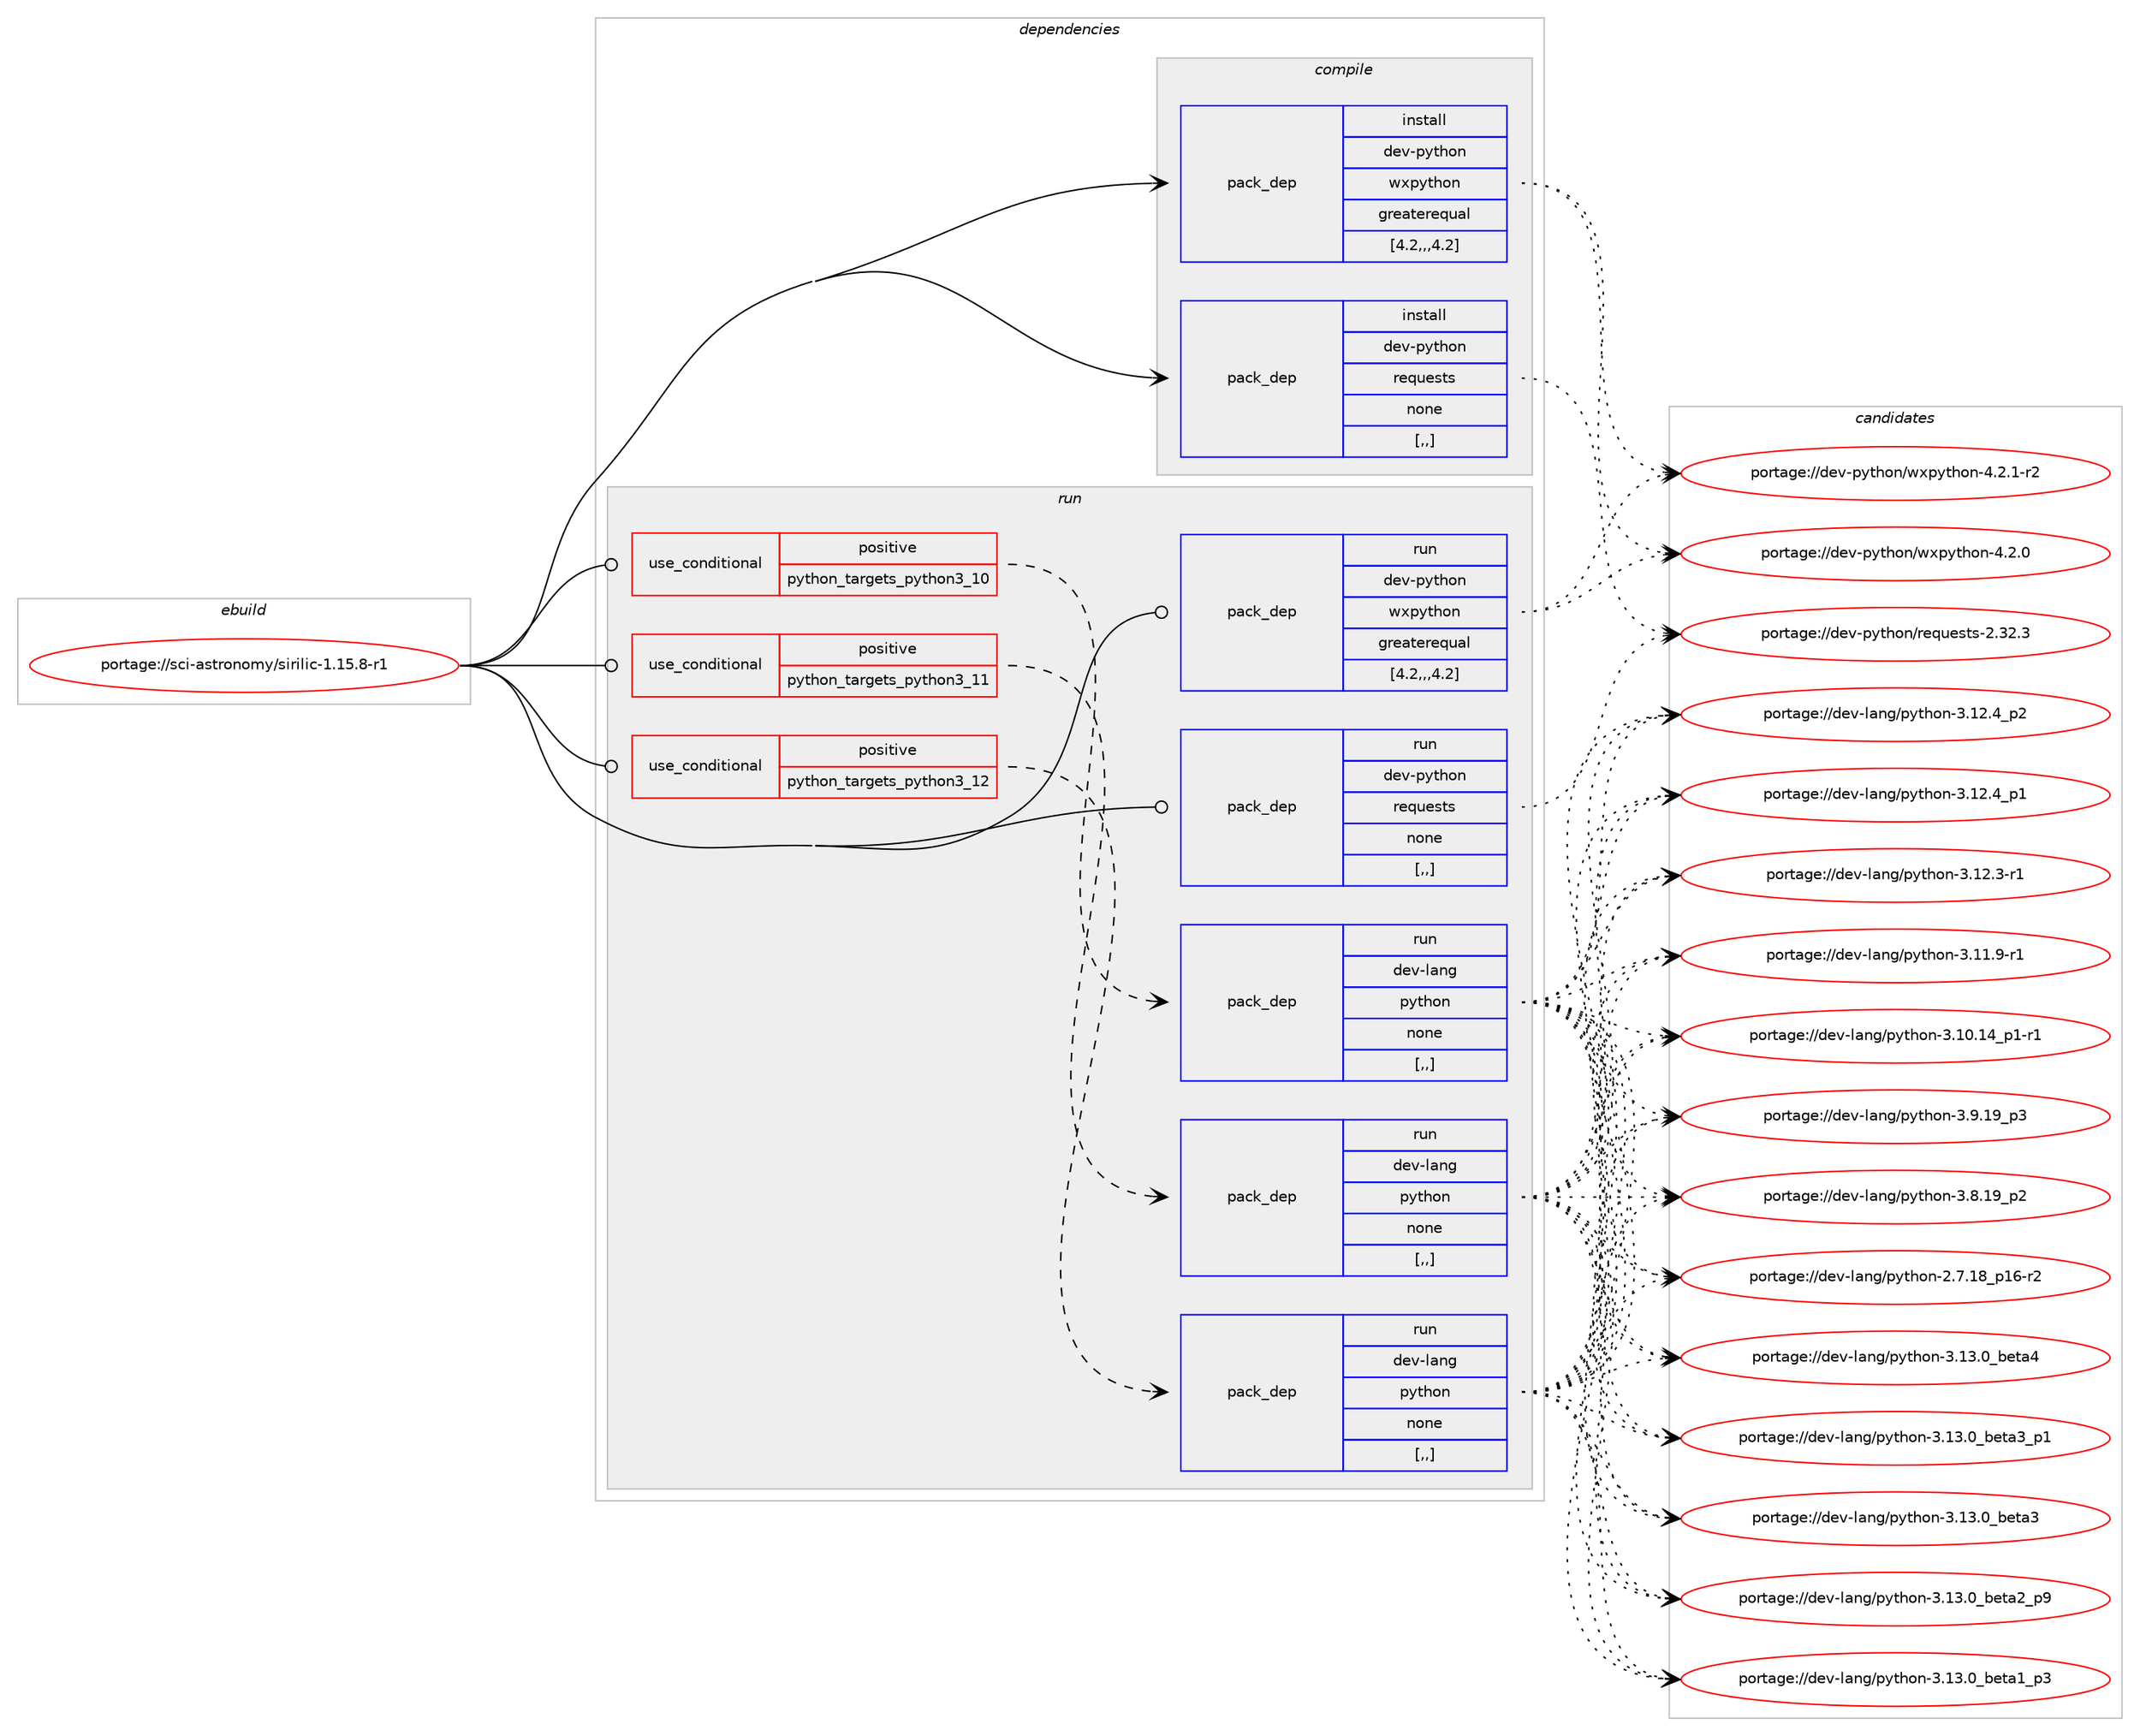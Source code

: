 digraph prolog {

# *************
# Graph options
# *************

newrank=true;
concentrate=true;
compound=true;
graph [rankdir=LR,fontname=Helvetica,fontsize=10,ranksep=1.5];#, ranksep=2.5, nodesep=0.2];
edge  [arrowhead=vee];
node  [fontname=Helvetica,fontsize=10];

# **********
# The ebuild
# **********

subgraph cluster_leftcol {
color=gray;
label=<<i>ebuild</i>>;
id [label="portage://sci-astronomy/sirilic-1.15.8-r1", color=red, width=4, href="../sci-astronomy/sirilic-1.15.8-r1.svg"];
}

# ****************
# The dependencies
# ****************

subgraph cluster_midcol {
color=gray;
label=<<i>dependencies</i>>;
subgraph cluster_compile {
fillcolor="#eeeeee";
style=filled;
label=<<i>compile</i>>;
subgraph pack284904 {
dependency391310 [label=<<TABLE BORDER="0" CELLBORDER="1" CELLSPACING="0" CELLPADDING="4" WIDTH="220"><TR><TD ROWSPAN="6" CELLPADDING="30">pack_dep</TD></TR><TR><TD WIDTH="110">install</TD></TR><TR><TD>dev-python</TD></TR><TR><TD>requests</TD></TR><TR><TD>none</TD></TR><TR><TD>[,,]</TD></TR></TABLE>>, shape=none, color=blue];
}
id:e -> dependency391310:w [weight=20,style="solid",arrowhead="vee"];
subgraph pack284905 {
dependency391311 [label=<<TABLE BORDER="0" CELLBORDER="1" CELLSPACING="0" CELLPADDING="4" WIDTH="220"><TR><TD ROWSPAN="6" CELLPADDING="30">pack_dep</TD></TR><TR><TD WIDTH="110">install</TD></TR><TR><TD>dev-python</TD></TR><TR><TD>wxpython</TD></TR><TR><TD>greaterequal</TD></TR><TR><TD>[4.2,,,4.2]</TD></TR></TABLE>>, shape=none, color=blue];
}
id:e -> dependency391311:w [weight=20,style="solid",arrowhead="vee"];
}
subgraph cluster_compileandrun {
fillcolor="#eeeeee";
style=filled;
label=<<i>compile and run</i>>;
}
subgraph cluster_run {
fillcolor="#eeeeee";
style=filled;
label=<<i>run</i>>;
subgraph cond103611 {
dependency391312 [label=<<TABLE BORDER="0" CELLBORDER="1" CELLSPACING="0" CELLPADDING="4"><TR><TD ROWSPAN="3" CELLPADDING="10">use_conditional</TD></TR><TR><TD>positive</TD></TR><TR><TD>python_targets_python3_10</TD></TR></TABLE>>, shape=none, color=red];
subgraph pack284906 {
dependency391313 [label=<<TABLE BORDER="0" CELLBORDER="1" CELLSPACING="0" CELLPADDING="4" WIDTH="220"><TR><TD ROWSPAN="6" CELLPADDING="30">pack_dep</TD></TR><TR><TD WIDTH="110">run</TD></TR><TR><TD>dev-lang</TD></TR><TR><TD>python</TD></TR><TR><TD>none</TD></TR><TR><TD>[,,]</TD></TR></TABLE>>, shape=none, color=blue];
}
dependency391312:e -> dependency391313:w [weight=20,style="dashed",arrowhead="vee"];
}
id:e -> dependency391312:w [weight=20,style="solid",arrowhead="odot"];
subgraph cond103612 {
dependency391314 [label=<<TABLE BORDER="0" CELLBORDER="1" CELLSPACING="0" CELLPADDING="4"><TR><TD ROWSPAN="3" CELLPADDING="10">use_conditional</TD></TR><TR><TD>positive</TD></TR><TR><TD>python_targets_python3_11</TD></TR></TABLE>>, shape=none, color=red];
subgraph pack284907 {
dependency391315 [label=<<TABLE BORDER="0" CELLBORDER="1" CELLSPACING="0" CELLPADDING="4" WIDTH="220"><TR><TD ROWSPAN="6" CELLPADDING="30">pack_dep</TD></TR><TR><TD WIDTH="110">run</TD></TR><TR><TD>dev-lang</TD></TR><TR><TD>python</TD></TR><TR><TD>none</TD></TR><TR><TD>[,,]</TD></TR></TABLE>>, shape=none, color=blue];
}
dependency391314:e -> dependency391315:w [weight=20,style="dashed",arrowhead="vee"];
}
id:e -> dependency391314:w [weight=20,style="solid",arrowhead="odot"];
subgraph cond103613 {
dependency391316 [label=<<TABLE BORDER="0" CELLBORDER="1" CELLSPACING="0" CELLPADDING="4"><TR><TD ROWSPAN="3" CELLPADDING="10">use_conditional</TD></TR><TR><TD>positive</TD></TR><TR><TD>python_targets_python3_12</TD></TR></TABLE>>, shape=none, color=red];
subgraph pack284908 {
dependency391317 [label=<<TABLE BORDER="0" CELLBORDER="1" CELLSPACING="0" CELLPADDING="4" WIDTH="220"><TR><TD ROWSPAN="6" CELLPADDING="30">pack_dep</TD></TR><TR><TD WIDTH="110">run</TD></TR><TR><TD>dev-lang</TD></TR><TR><TD>python</TD></TR><TR><TD>none</TD></TR><TR><TD>[,,]</TD></TR></TABLE>>, shape=none, color=blue];
}
dependency391316:e -> dependency391317:w [weight=20,style="dashed",arrowhead="vee"];
}
id:e -> dependency391316:w [weight=20,style="solid",arrowhead="odot"];
subgraph pack284909 {
dependency391318 [label=<<TABLE BORDER="0" CELLBORDER="1" CELLSPACING="0" CELLPADDING="4" WIDTH="220"><TR><TD ROWSPAN="6" CELLPADDING="30">pack_dep</TD></TR><TR><TD WIDTH="110">run</TD></TR><TR><TD>dev-python</TD></TR><TR><TD>requests</TD></TR><TR><TD>none</TD></TR><TR><TD>[,,]</TD></TR></TABLE>>, shape=none, color=blue];
}
id:e -> dependency391318:w [weight=20,style="solid",arrowhead="odot"];
subgraph pack284910 {
dependency391319 [label=<<TABLE BORDER="0" CELLBORDER="1" CELLSPACING="0" CELLPADDING="4" WIDTH="220"><TR><TD ROWSPAN="6" CELLPADDING="30">pack_dep</TD></TR><TR><TD WIDTH="110">run</TD></TR><TR><TD>dev-python</TD></TR><TR><TD>wxpython</TD></TR><TR><TD>greaterequal</TD></TR><TR><TD>[4.2,,,4.2]</TD></TR></TABLE>>, shape=none, color=blue];
}
id:e -> dependency391319:w [weight=20,style="solid",arrowhead="odot"];
}
}

# **************
# The candidates
# **************

subgraph cluster_choices {
rank=same;
color=gray;
label=<<i>candidates</i>>;

subgraph choice284904 {
color=black;
nodesep=1;
choice100101118451121211161041111104711410111311710111511611545504651504651 [label="portage://dev-python/requests-2.32.3", color=red, width=4,href="../dev-python/requests-2.32.3.svg"];
dependency391310:e -> choice100101118451121211161041111104711410111311710111511611545504651504651:w [style=dotted,weight="100"];
}
subgraph choice284905 {
color=black;
nodesep=1;
choice10010111845112121116104111110471191201121211161041111104552465046494511450 [label="portage://dev-python/wxpython-4.2.1-r2", color=red, width=4,href="../dev-python/wxpython-4.2.1-r2.svg"];
choice1001011184511212111610411111047119120112121116104111110455246504648 [label="portage://dev-python/wxpython-4.2.0", color=red, width=4,href="../dev-python/wxpython-4.2.0.svg"];
dependency391311:e -> choice10010111845112121116104111110471191201121211161041111104552465046494511450:w [style=dotted,weight="100"];
dependency391311:e -> choice1001011184511212111610411111047119120112121116104111110455246504648:w [style=dotted,weight="100"];
}
subgraph choice284906 {
color=black;
nodesep=1;
choice1001011184510897110103471121211161041111104551464951464895981011169752 [label="portage://dev-lang/python-3.13.0_beta4", color=red, width=4,href="../dev-lang/python-3.13.0_beta4.svg"];
choice10010111845108971101034711212111610411111045514649514648959810111697519511249 [label="portage://dev-lang/python-3.13.0_beta3_p1", color=red, width=4,href="../dev-lang/python-3.13.0_beta3_p1.svg"];
choice1001011184510897110103471121211161041111104551464951464895981011169751 [label="portage://dev-lang/python-3.13.0_beta3", color=red, width=4,href="../dev-lang/python-3.13.0_beta3.svg"];
choice10010111845108971101034711212111610411111045514649514648959810111697509511257 [label="portage://dev-lang/python-3.13.0_beta2_p9", color=red, width=4,href="../dev-lang/python-3.13.0_beta2_p9.svg"];
choice10010111845108971101034711212111610411111045514649514648959810111697499511251 [label="portage://dev-lang/python-3.13.0_beta1_p3", color=red, width=4,href="../dev-lang/python-3.13.0_beta1_p3.svg"];
choice100101118451089711010347112121116104111110455146495046529511250 [label="portage://dev-lang/python-3.12.4_p2", color=red, width=4,href="../dev-lang/python-3.12.4_p2.svg"];
choice100101118451089711010347112121116104111110455146495046529511249 [label="portage://dev-lang/python-3.12.4_p1", color=red, width=4,href="../dev-lang/python-3.12.4_p1.svg"];
choice100101118451089711010347112121116104111110455146495046514511449 [label="portage://dev-lang/python-3.12.3-r1", color=red, width=4,href="../dev-lang/python-3.12.3-r1.svg"];
choice100101118451089711010347112121116104111110455146494946574511449 [label="portage://dev-lang/python-3.11.9-r1", color=red, width=4,href="../dev-lang/python-3.11.9-r1.svg"];
choice100101118451089711010347112121116104111110455146494846495295112494511449 [label="portage://dev-lang/python-3.10.14_p1-r1", color=red, width=4,href="../dev-lang/python-3.10.14_p1-r1.svg"];
choice100101118451089711010347112121116104111110455146574649579511251 [label="portage://dev-lang/python-3.9.19_p3", color=red, width=4,href="../dev-lang/python-3.9.19_p3.svg"];
choice100101118451089711010347112121116104111110455146564649579511250 [label="portage://dev-lang/python-3.8.19_p2", color=red, width=4,href="../dev-lang/python-3.8.19_p2.svg"];
choice100101118451089711010347112121116104111110455046554649569511249544511450 [label="portage://dev-lang/python-2.7.18_p16-r2", color=red, width=4,href="../dev-lang/python-2.7.18_p16-r2.svg"];
dependency391313:e -> choice1001011184510897110103471121211161041111104551464951464895981011169752:w [style=dotted,weight="100"];
dependency391313:e -> choice10010111845108971101034711212111610411111045514649514648959810111697519511249:w [style=dotted,weight="100"];
dependency391313:e -> choice1001011184510897110103471121211161041111104551464951464895981011169751:w [style=dotted,weight="100"];
dependency391313:e -> choice10010111845108971101034711212111610411111045514649514648959810111697509511257:w [style=dotted,weight="100"];
dependency391313:e -> choice10010111845108971101034711212111610411111045514649514648959810111697499511251:w [style=dotted,weight="100"];
dependency391313:e -> choice100101118451089711010347112121116104111110455146495046529511250:w [style=dotted,weight="100"];
dependency391313:e -> choice100101118451089711010347112121116104111110455146495046529511249:w [style=dotted,weight="100"];
dependency391313:e -> choice100101118451089711010347112121116104111110455146495046514511449:w [style=dotted,weight="100"];
dependency391313:e -> choice100101118451089711010347112121116104111110455146494946574511449:w [style=dotted,weight="100"];
dependency391313:e -> choice100101118451089711010347112121116104111110455146494846495295112494511449:w [style=dotted,weight="100"];
dependency391313:e -> choice100101118451089711010347112121116104111110455146574649579511251:w [style=dotted,weight="100"];
dependency391313:e -> choice100101118451089711010347112121116104111110455146564649579511250:w [style=dotted,weight="100"];
dependency391313:e -> choice100101118451089711010347112121116104111110455046554649569511249544511450:w [style=dotted,weight="100"];
}
subgraph choice284907 {
color=black;
nodesep=1;
choice1001011184510897110103471121211161041111104551464951464895981011169752 [label="portage://dev-lang/python-3.13.0_beta4", color=red, width=4,href="../dev-lang/python-3.13.0_beta4.svg"];
choice10010111845108971101034711212111610411111045514649514648959810111697519511249 [label="portage://dev-lang/python-3.13.0_beta3_p1", color=red, width=4,href="../dev-lang/python-3.13.0_beta3_p1.svg"];
choice1001011184510897110103471121211161041111104551464951464895981011169751 [label="portage://dev-lang/python-3.13.0_beta3", color=red, width=4,href="../dev-lang/python-3.13.0_beta3.svg"];
choice10010111845108971101034711212111610411111045514649514648959810111697509511257 [label="portage://dev-lang/python-3.13.0_beta2_p9", color=red, width=4,href="../dev-lang/python-3.13.0_beta2_p9.svg"];
choice10010111845108971101034711212111610411111045514649514648959810111697499511251 [label="portage://dev-lang/python-3.13.0_beta1_p3", color=red, width=4,href="../dev-lang/python-3.13.0_beta1_p3.svg"];
choice100101118451089711010347112121116104111110455146495046529511250 [label="portage://dev-lang/python-3.12.4_p2", color=red, width=4,href="../dev-lang/python-3.12.4_p2.svg"];
choice100101118451089711010347112121116104111110455146495046529511249 [label="portage://dev-lang/python-3.12.4_p1", color=red, width=4,href="../dev-lang/python-3.12.4_p1.svg"];
choice100101118451089711010347112121116104111110455146495046514511449 [label="portage://dev-lang/python-3.12.3-r1", color=red, width=4,href="../dev-lang/python-3.12.3-r1.svg"];
choice100101118451089711010347112121116104111110455146494946574511449 [label="portage://dev-lang/python-3.11.9-r1", color=red, width=4,href="../dev-lang/python-3.11.9-r1.svg"];
choice100101118451089711010347112121116104111110455146494846495295112494511449 [label="portage://dev-lang/python-3.10.14_p1-r1", color=red, width=4,href="../dev-lang/python-3.10.14_p1-r1.svg"];
choice100101118451089711010347112121116104111110455146574649579511251 [label="portage://dev-lang/python-3.9.19_p3", color=red, width=4,href="../dev-lang/python-3.9.19_p3.svg"];
choice100101118451089711010347112121116104111110455146564649579511250 [label="portage://dev-lang/python-3.8.19_p2", color=red, width=4,href="../dev-lang/python-3.8.19_p2.svg"];
choice100101118451089711010347112121116104111110455046554649569511249544511450 [label="portage://dev-lang/python-2.7.18_p16-r2", color=red, width=4,href="../dev-lang/python-2.7.18_p16-r2.svg"];
dependency391315:e -> choice1001011184510897110103471121211161041111104551464951464895981011169752:w [style=dotted,weight="100"];
dependency391315:e -> choice10010111845108971101034711212111610411111045514649514648959810111697519511249:w [style=dotted,weight="100"];
dependency391315:e -> choice1001011184510897110103471121211161041111104551464951464895981011169751:w [style=dotted,weight="100"];
dependency391315:e -> choice10010111845108971101034711212111610411111045514649514648959810111697509511257:w [style=dotted,weight="100"];
dependency391315:e -> choice10010111845108971101034711212111610411111045514649514648959810111697499511251:w [style=dotted,weight="100"];
dependency391315:e -> choice100101118451089711010347112121116104111110455146495046529511250:w [style=dotted,weight="100"];
dependency391315:e -> choice100101118451089711010347112121116104111110455146495046529511249:w [style=dotted,weight="100"];
dependency391315:e -> choice100101118451089711010347112121116104111110455146495046514511449:w [style=dotted,weight="100"];
dependency391315:e -> choice100101118451089711010347112121116104111110455146494946574511449:w [style=dotted,weight="100"];
dependency391315:e -> choice100101118451089711010347112121116104111110455146494846495295112494511449:w [style=dotted,weight="100"];
dependency391315:e -> choice100101118451089711010347112121116104111110455146574649579511251:w [style=dotted,weight="100"];
dependency391315:e -> choice100101118451089711010347112121116104111110455146564649579511250:w [style=dotted,weight="100"];
dependency391315:e -> choice100101118451089711010347112121116104111110455046554649569511249544511450:w [style=dotted,weight="100"];
}
subgraph choice284908 {
color=black;
nodesep=1;
choice1001011184510897110103471121211161041111104551464951464895981011169752 [label="portage://dev-lang/python-3.13.0_beta4", color=red, width=4,href="../dev-lang/python-3.13.0_beta4.svg"];
choice10010111845108971101034711212111610411111045514649514648959810111697519511249 [label="portage://dev-lang/python-3.13.0_beta3_p1", color=red, width=4,href="../dev-lang/python-3.13.0_beta3_p1.svg"];
choice1001011184510897110103471121211161041111104551464951464895981011169751 [label="portage://dev-lang/python-3.13.0_beta3", color=red, width=4,href="../dev-lang/python-3.13.0_beta3.svg"];
choice10010111845108971101034711212111610411111045514649514648959810111697509511257 [label="portage://dev-lang/python-3.13.0_beta2_p9", color=red, width=4,href="../dev-lang/python-3.13.0_beta2_p9.svg"];
choice10010111845108971101034711212111610411111045514649514648959810111697499511251 [label="portage://dev-lang/python-3.13.0_beta1_p3", color=red, width=4,href="../dev-lang/python-3.13.0_beta1_p3.svg"];
choice100101118451089711010347112121116104111110455146495046529511250 [label="portage://dev-lang/python-3.12.4_p2", color=red, width=4,href="../dev-lang/python-3.12.4_p2.svg"];
choice100101118451089711010347112121116104111110455146495046529511249 [label="portage://dev-lang/python-3.12.4_p1", color=red, width=4,href="../dev-lang/python-3.12.4_p1.svg"];
choice100101118451089711010347112121116104111110455146495046514511449 [label="portage://dev-lang/python-3.12.3-r1", color=red, width=4,href="../dev-lang/python-3.12.3-r1.svg"];
choice100101118451089711010347112121116104111110455146494946574511449 [label="portage://dev-lang/python-3.11.9-r1", color=red, width=4,href="../dev-lang/python-3.11.9-r1.svg"];
choice100101118451089711010347112121116104111110455146494846495295112494511449 [label="portage://dev-lang/python-3.10.14_p1-r1", color=red, width=4,href="../dev-lang/python-3.10.14_p1-r1.svg"];
choice100101118451089711010347112121116104111110455146574649579511251 [label="portage://dev-lang/python-3.9.19_p3", color=red, width=4,href="../dev-lang/python-3.9.19_p3.svg"];
choice100101118451089711010347112121116104111110455146564649579511250 [label="portage://dev-lang/python-3.8.19_p2", color=red, width=4,href="../dev-lang/python-3.8.19_p2.svg"];
choice100101118451089711010347112121116104111110455046554649569511249544511450 [label="portage://dev-lang/python-2.7.18_p16-r2", color=red, width=4,href="../dev-lang/python-2.7.18_p16-r2.svg"];
dependency391317:e -> choice1001011184510897110103471121211161041111104551464951464895981011169752:w [style=dotted,weight="100"];
dependency391317:e -> choice10010111845108971101034711212111610411111045514649514648959810111697519511249:w [style=dotted,weight="100"];
dependency391317:e -> choice1001011184510897110103471121211161041111104551464951464895981011169751:w [style=dotted,weight="100"];
dependency391317:e -> choice10010111845108971101034711212111610411111045514649514648959810111697509511257:w [style=dotted,weight="100"];
dependency391317:e -> choice10010111845108971101034711212111610411111045514649514648959810111697499511251:w [style=dotted,weight="100"];
dependency391317:e -> choice100101118451089711010347112121116104111110455146495046529511250:w [style=dotted,weight="100"];
dependency391317:e -> choice100101118451089711010347112121116104111110455146495046529511249:w [style=dotted,weight="100"];
dependency391317:e -> choice100101118451089711010347112121116104111110455146495046514511449:w [style=dotted,weight="100"];
dependency391317:e -> choice100101118451089711010347112121116104111110455146494946574511449:w [style=dotted,weight="100"];
dependency391317:e -> choice100101118451089711010347112121116104111110455146494846495295112494511449:w [style=dotted,weight="100"];
dependency391317:e -> choice100101118451089711010347112121116104111110455146574649579511251:w [style=dotted,weight="100"];
dependency391317:e -> choice100101118451089711010347112121116104111110455146564649579511250:w [style=dotted,weight="100"];
dependency391317:e -> choice100101118451089711010347112121116104111110455046554649569511249544511450:w [style=dotted,weight="100"];
}
subgraph choice284909 {
color=black;
nodesep=1;
choice100101118451121211161041111104711410111311710111511611545504651504651 [label="portage://dev-python/requests-2.32.3", color=red, width=4,href="../dev-python/requests-2.32.3.svg"];
dependency391318:e -> choice100101118451121211161041111104711410111311710111511611545504651504651:w [style=dotted,weight="100"];
}
subgraph choice284910 {
color=black;
nodesep=1;
choice10010111845112121116104111110471191201121211161041111104552465046494511450 [label="portage://dev-python/wxpython-4.2.1-r2", color=red, width=4,href="../dev-python/wxpython-4.2.1-r2.svg"];
choice1001011184511212111610411111047119120112121116104111110455246504648 [label="portage://dev-python/wxpython-4.2.0", color=red, width=4,href="../dev-python/wxpython-4.2.0.svg"];
dependency391319:e -> choice10010111845112121116104111110471191201121211161041111104552465046494511450:w [style=dotted,weight="100"];
dependency391319:e -> choice1001011184511212111610411111047119120112121116104111110455246504648:w [style=dotted,weight="100"];
}
}

}
